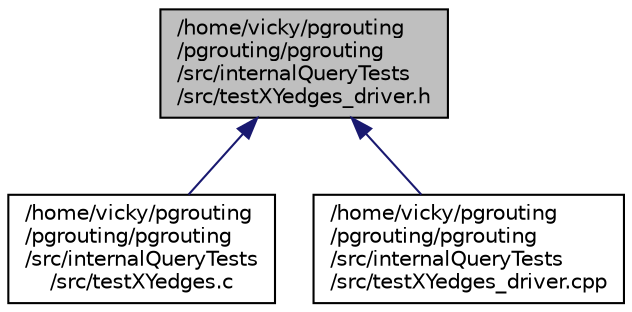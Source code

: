 digraph "/home/vicky/pgrouting/pgrouting/pgrouting/src/internalQueryTests/src/testXYedges_driver.h"
{
  edge [fontname="Helvetica",fontsize="10",labelfontname="Helvetica",labelfontsize="10"];
  node [fontname="Helvetica",fontsize="10",shape=record];
  Node5 [label="/home/vicky/pgrouting\l/pgrouting/pgrouting\l/src/internalQueryTests\l/src/testXYedges_driver.h",height=0.2,width=0.4,color="black", fillcolor="grey75", style="filled", fontcolor="black"];
  Node5 -> Node6 [dir="back",color="midnightblue",fontsize="10",style="solid",fontname="Helvetica"];
  Node6 [label="/home/vicky/pgrouting\l/pgrouting/pgrouting\l/src/internalQueryTests\l/src/testXYedges.c",height=0.2,width=0.4,color="black", fillcolor="white", style="filled",URL="$testXYedges_8c.html"];
  Node5 -> Node7 [dir="back",color="midnightblue",fontsize="10",style="solid",fontname="Helvetica"];
  Node7 [label="/home/vicky/pgrouting\l/pgrouting/pgrouting\l/src/internalQueryTests\l/src/testXYedges_driver.cpp",height=0.2,width=0.4,color="black", fillcolor="white", style="filled",URL="$testXYedges__driver_8cpp.html"];
}

